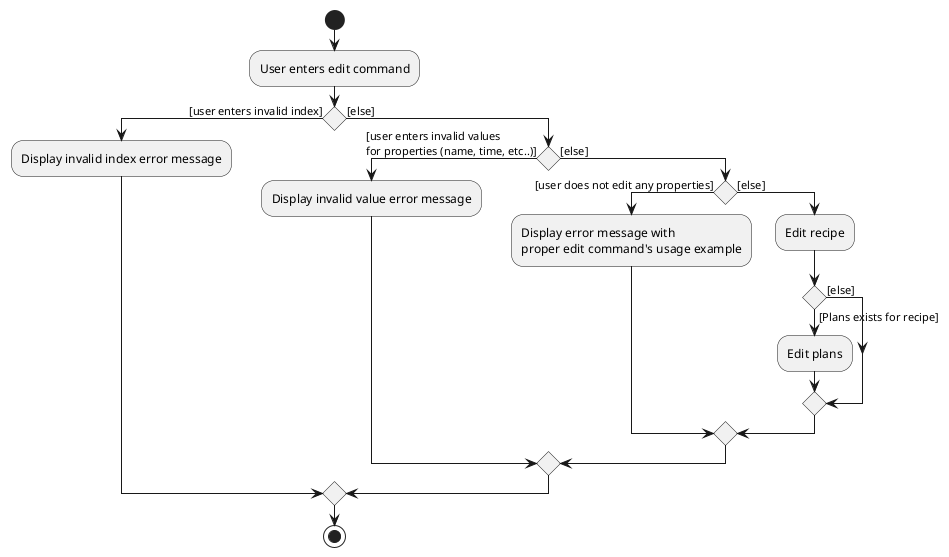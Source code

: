 @startuml
start
:User enters edit command;

if () then ([user enters invalid index])
:Display invalid index error message;

else ([else])
    if () then ([user enters invalid values\nfor properties (name, time, etc..)])
        :Display invalid value error message;

    else ([else])
        if () then ([user does not edit any properties])
            :Display error message with \nproper edit command's usage example;

        else ([else])
            :Edit recipe;
            if () then ([Plans exists for recipe])
                :Edit plans;
            else ([else])
            endif
        endif
    endif
endif
stop

@enduml
